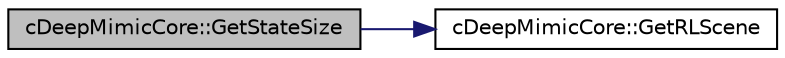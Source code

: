 digraph "cDeepMimicCore::GetStateSize"
{
 // LATEX_PDF_SIZE
  edge [fontname="Helvetica",fontsize="10",labelfontname="Helvetica",labelfontsize="10"];
  node [fontname="Helvetica",fontsize="10",shape=record];
  rankdir="LR";
  Node1 [label="cDeepMimicCore::GetStateSize",height=0.2,width=0.4,color="black", fillcolor="grey75", style="filled", fontcolor="black",tooltip=" "];
  Node1 -> Node2 [color="midnightblue",fontsize="10",style="solid",fontname="Helvetica"];
  Node2 [label="cDeepMimicCore::GetRLScene",height=0.2,width=0.4,color="black", fillcolor="white", style="filled",URL="$classc_deep_mimic_core.html#a8eccdd90aeb16fa2e905adb9db949df9",tooltip=" "];
}
